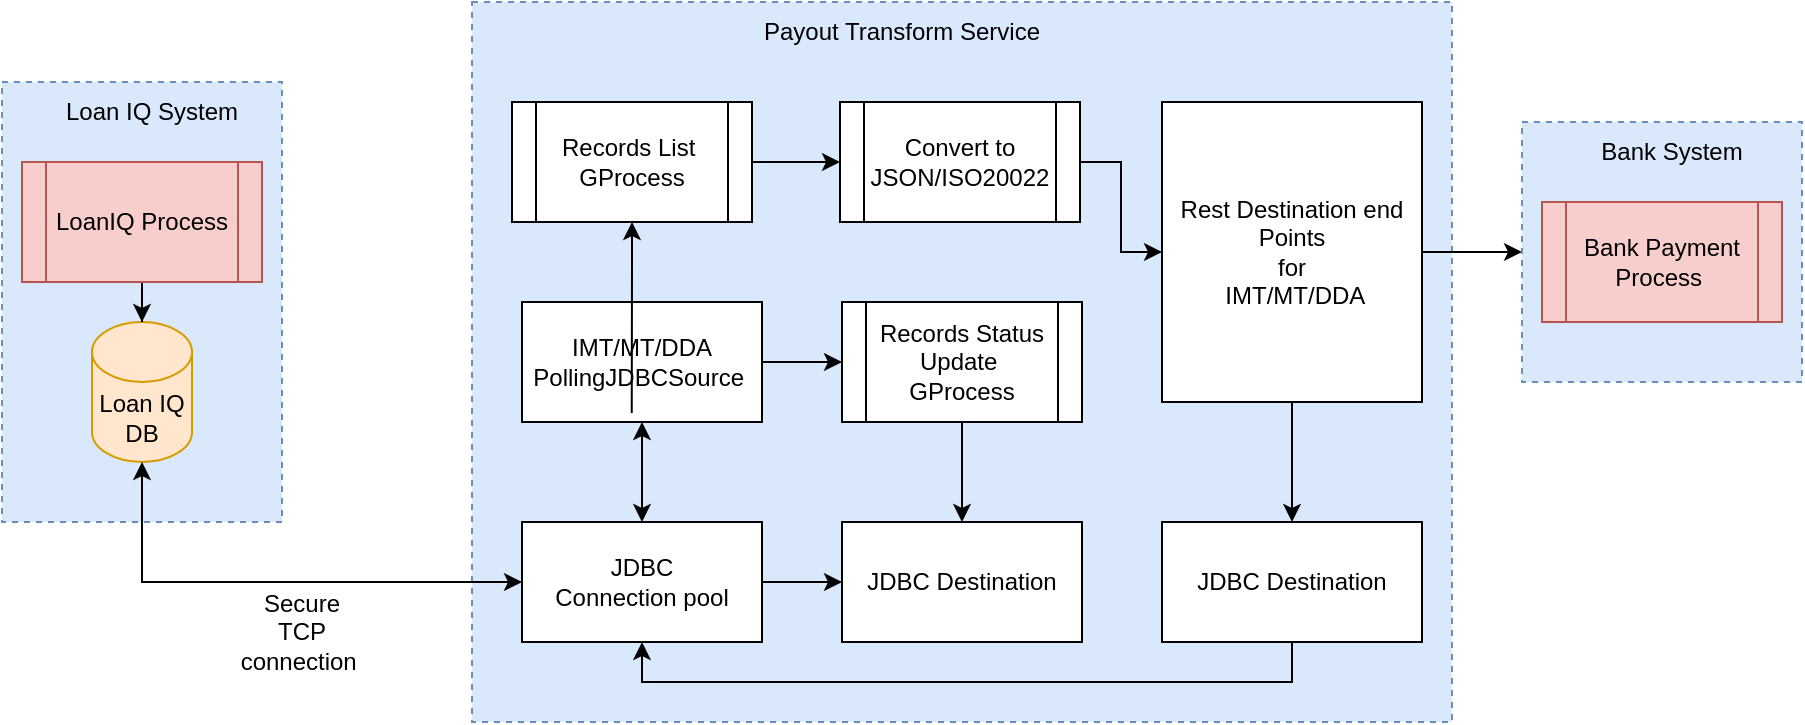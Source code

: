 <mxfile version="15.4.3" type="github">
  <diagram id="wsvOGzYLy5VYs7ZQQgK0" name="Page-1">
    <mxGraphModel dx="1038" dy="530" grid="1" gridSize="10" guides="1" tooltips="1" connect="1" arrows="1" fold="1" page="1" pageScale="1" pageWidth="850" pageHeight="1100" math="0" shadow="0">
      <root>
        <mxCell id="0" />
        <mxCell id="1" parent="0" />
        <mxCell id="7v1TWwcg-S9umD4_FSk9-1" value="" style="rounded=0;whiteSpace=wrap;html=1;dashed=1;fillColor=#dae8fc;strokeColor=#6c8ebf;" vertex="1" parent="1">
          <mxGeometry x="80" y="330" width="140" height="220" as="geometry" />
        </mxCell>
        <mxCell id="7v1TWwcg-S9umD4_FSk9-2" value="Loan IQ System" style="text;html=1;strokeColor=none;fillColor=none;align=center;verticalAlign=middle;whiteSpace=wrap;rounded=0;" vertex="1" parent="1">
          <mxGeometry x="110" y="330" width="90" height="30" as="geometry" />
        </mxCell>
        <mxCell id="7v1TWwcg-S9umD4_FSk9-3" value="Loan IQ DB" style="shape=cylinder3;whiteSpace=wrap;html=1;boundedLbl=1;backgroundOutline=1;size=15;fillColor=#ffe6cc;strokeColor=#d79b00;" vertex="1" parent="1">
          <mxGeometry x="125" y="450" width="50" height="70" as="geometry" />
        </mxCell>
        <mxCell id="7v1TWwcg-S9umD4_FSk9-5" style="edgeStyle=orthogonalEdgeStyle;rounded=0;orthogonalLoop=1;jettySize=auto;html=1;exitX=0.5;exitY=1;exitDx=0;exitDy=0;" edge="1" parent="1" source="7v1TWwcg-S9umD4_FSk9-4" target="7v1TWwcg-S9umD4_FSk9-3">
          <mxGeometry relative="1" as="geometry" />
        </mxCell>
        <mxCell id="7v1TWwcg-S9umD4_FSk9-4" value="LoanIQ Process" style="shape=process;whiteSpace=wrap;html=1;backgroundOutline=1;fillColor=#f8cecc;strokeColor=#b85450;" vertex="1" parent="1">
          <mxGeometry x="90" y="370" width="120" height="60" as="geometry" />
        </mxCell>
        <mxCell id="7v1TWwcg-S9umD4_FSk9-6" value="" style="rounded=0;whiteSpace=wrap;html=1;dashed=1;fillColor=#dae8fc;strokeColor=#6c8ebf;" vertex="1" parent="1">
          <mxGeometry x="315" y="290" width="490" height="360" as="geometry" />
        </mxCell>
        <mxCell id="7v1TWwcg-S9umD4_FSk9-7" value="Payout Transform Service" style="text;html=1;strokeColor=none;fillColor=none;align=center;verticalAlign=middle;whiteSpace=wrap;rounded=0;dashed=1;" vertex="1" parent="1">
          <mxGeometry x="420" y="290" width="220" height="30" as="geometry" />
        </mxCell>
        <mxCell id="7v1TWwcg-S9umD4_FSk9-9" style="edgeStyle=orthogonalEdgeStyle;rounded=0;orthogonalLoop=1;jettySize=auto;html=1;startArrow=classic;startFill=1;" edge="1" parent="1" source="7v1TWwcg-S9umD4_FSk9-8" target="7v1TWwcg-S9umD4_FSk9-3">
          <mxGeometry relative="1" as="geometry" />
        </mxCell>
        <mxCell id="7v1TWwcg-S9umD4_FSk9-42" style="edgeStyle=orthogonalEdgeStyle;rounded=0;orthogonalLoop=1;jettySize=auto;html=1;exitX=0.5;exitY=1;exitDx=0;exitDy=0;entryX=0.5;entryY=1;entryDx=0;entryDy=0;startArrow=classic;startFill=1;endArrow=none;endFill=0;" edge="1" parent="1" source="7v1TWwcg-S9umD4_FSk9-8" target="7v1TWwcg-S9umD4_FSk9-37">
          <mxGeometry relative="1" as="geometry" />
        </mxCell>
        <mxCell id="7v1TWwcg-S9umD4_FSk9-8" value="JDBC&lt;br&gt;Connection pool" style="rounded=0;whiteSpace=wrap;html=1;" vertex="1" parent="1">
          <mxGeometry x="340" y="550" width="120" height="60" as="geometry" />
        </mxCell>
        <mxCell id="7v1TWwcg-S9umD4_FSk9-10" value="Secure TCP connection&amp;nbsp;" style="text;html=1;strokeColor=none;fillColor=none;align=center;verticalAlign=middle;whiteSpace=wrap;rounded=0;" vertex="1" parent="1">
          <mxGeometry x="200" y="590" width="60" height="30" as="geometry" />
        </mxCell>
        <mxCell id="7v1TWwcg-S9umD4_FSk9-12" style="edgeStyle=orthogonalEdgeStyle;rounded=0;orthogonalLoop=1;jettySize=auto;html=1;entryX=0.5;entryY=0;entryDx=0;entryDy=0;startArrow=classic;startFill=1;" edge="1" parent="1" source="7v1TWwcg-S9umD4_FSk9-11" target="7v1TWwcg-S9umD4_FSk9-8">
          <mxGeometry relative="1" as="geometry" />
        </mxCell>
        <mxCell id="7v1TWwcg-S9umD4_FSk9-11" value="IMT/MT/DDA &lt;br&gt;PollingJDBCSource&amp;nbsp;" style="rounded=0;whiteSpace=wrap;html=1;" vertex="1" parent="1">
          <mxGeometry x="340" y="440" width="120" height="60" as="geometry" />
        </mxCell>
        <mxCell id="7v1TWwcg-S9umD4_FSk9-15" style="edgeStyle=orthogonalEdgeStyle;rounded=0;orthogonalLoop=1;jettySize=auto;html=1;entryX=0.163;entryY=0.571;entryDx=0;entryDy=0;entryPerimeter=0;startArrow=classic;startFill=1;endArrow=none;endFill=0;" edge="1" parent="1" source="7v1TWwcg-S9umD4_FSk9-14" target="7v1TWwcg-S9umD4_FSk9-6">
          <mxGeometry relative="1" as="geometry" />
        </mxCell>
        <mxCell id="7v1TWwcg-S9umD4_FSk9-14" value="Records List&amp;nbsp;&lt;br&gt;GProcess" style="shape=process;whiteSpace=wrap;html=1;backgroundOutline=1;" vertex="1" parent="1">
          <mxGeometry x="335" y="340" width="120" height="60" as="geometry" />
        </mxCell>
        <mxCell id="7v1TWwcg-S9umD4_FSk9-18" style="edgeStyle=orthogonalEdgeStyle;rounded=0;orthogonalLoop=1;jettySize=auto;html=1;exitX=0;exitY=0.5;exitDx=0;exitDy=0;entryX=1;entryY=0.5;entryDx=0;entryDy=0;startArrow=classic;startFill=1;endArrow=none;endFill=0;" edge="1" parent="1" source="7v1TWwcg-S9umD4_FSk9-16" target="7v1TWwcg-S9umD4_FSk9-11">
          <mxGeometry relative="1" as="geometry" />
        </mxCell>
        <mxCell id="7v1TWwcg-S9umD4_FSk9-16" value="Records Status Update&amp;nbsp;&lt;br&gt;GProcess" style="shape=process;whiteSpace=wrap;html=1;backgroundOutline=1;" vertex="1" parent="1">
          <mxGeometry x="500" y="440" width="120" height="60" as="geometry" />
        </mxCell>
        <mxCell id="7v1TWwcg-S9umD4_FSk9-23" style="edgeStyle=orthogonalEdgeStyle;rounded=0;orthogonalLoop=1;jettySize=auto;html=1;entryX=0.5;entryY=1;entryDx=0;entryDy=0;startArrow=classic;startFill=1;endArrow=none;endFill=0;" edge="1" parent="1" source="7v1TWwcg-S9umD4_FSk9-19" target="7v1TWwcg-S9umD4_FSk9-16">
          <mxGeometry relative="1" as="geometry" />
        </mxCell>
        <mxCell id="7v1TWwcg-S9umD4_FSk9-24" style="edgeStyle=orthogonalEdgeStyle;rounded=0;orthogonalLoop=1;jettySize=auto;html=1;entryX=1;entryY=0.5;entryDx=0;entryDy=0;startArrow=classic;startFill=1;endArrow=none;endFill=0;" edge="1" parent="1" source="7v1TWwcg-S9umD4_FSk9-19" target="7v1TWwcg-S9umD4_FSk9-8">
          <mxGeometry relative="1" as="geometry" />
        </mxCell>
        <mxCell id="7v1TWwcg-S9umD4_FSk9-19" value="JDBC Destination" style="rounded=0;whiteSpace=wrap;html=1;" vertex="1" parent="1">
          <mxGeometry x="500" y="550" width="120" height="60" as="geometry" />
        </mxCell>
        <mxCell id="7v1TWwcg-S9umD4_FSk9-27" style="edgeStyle=orthogonalEdgeStyle;rounded=0;orthogonalLoop=1;jettySize=auto;html=1;exitX=0;exitY=0.5;exitDx=0;exitDy=0;entryX=1;entryY=0.5;entryDx=0;entryDy=0;startArrow=classic;startFill=1;endArrow=none;endFill=0;" edge="1" parent="1" source="7v1TWwcg-S9umD4_FSk9-25" target="7v1TWwcg-S9umD4_FSk9-14">
          <mxGeometry relative="1" as="geometry" />
        </mxCell>
        <mxCell id="7v1TWwcg-S9umD4_FSk9-25" value="Convert to JSON/ISO20022" style="shape=process;whiteSpace=wrap;html=1;backgroundOutline=1;" vertex="1" parent="1">
          <mxGeometry x="499" y="340" width="120" height="60" as="geometry" />
        </mxCell>
        <mxCell id="7v1TWwcg-S9umD4_FSk9-34" style="edgeStyle=orthogonalEdgeStyle;rounded=0;orthogonalLoop=1;jettySize=auto;html=1;entryX=1;entryY=0.5;entryDx=0;entryDy=0;startArrow=classic;startFill=1;endArrow=none;endFill=0;" edge="1" parent="1" source="7v1TWwcg-S9umD4_FSk9-28" target="7v1TWwcg-S9umD4_FSk9-25">
          <mxGeometry relative="1" as="geometry" />
        </mxCell>
        <mxCell id="7v1TWwcg-S9umD4_FSk9-28" value="Rest Destination end Points &lt;br&gt;for&lt;br&gt;&amp;nbsp;IMT/MT/DDA" style="rounded=0;whiteSpace=wrap;html=1;" vertex="1" parent="1">
          <mxGeometry x="660" y="340" width="130" height="150" as="geometry" />
        </mxCell>
        <mxCell id="7v1TWwcg-S9umD4_FSk9-36" style="edgeStyle=orthogonalEdgeStyle;rounded=0;orthogonalLoop=1;jettySize=auto;html=1;exitX=0;exitY=0.5;exitDx=0;exitDy=0;entryX=1;entryY=0.5;entryDx=0;entryDy=0;startArrow=classic;startFill=1;endArrow=none;endFill=0;" edge="1" parent="1" source="7v1TWwcg-S9umD4_FSk9-29" target="7v1TWwcg-S9umD4_FSk9-28">
          <mxGeometry relative="1" as="geometry" />
        </mxCell>
        <mxCell id="7v1TWwcg-S9umD4_FSk9-29" value="" style="rounded=0;whiteSpace=wrap;html=1;dashed=1;fillColor=#dae8fc;strokeColor=#6c8ebf;" vertex="1" parent="1">
          <mxGeometry x="840" y="350" width="140" height="130" as="geometry" />
        </mxCell>
        <mxCell id="7v1TWwcg-S9umD4_FSk9-30" value="Bank System" style="text;html=1;strokeColor=none;fillColor=none;align=center;verticalAlign=middle;whiteSpace=wrap;rounded=0;" vertex="1" parent="1">
          <mxGeometry x="870" y="350" width="90" height="30" as="geometry" />
        </mxCell>
        <mxCell id="7v1TWwcg-S9umD4_FSk9-33" value="Bank Payment Process&amp;nbsp;" style="shape=process;whiteSpace=wrap;html=1;backgroundOutline=1;fillColor=#f8cecc;strokeColor=#b85450;" vertex="1" parent="1">
          <mxGeometry x="850" y="390" width="120" height="60" as="geometry" />
        </mxCell>
        <mxCell id="7v1TWwcg-S9umD4_FSk9-40" style="edgeStyle=orthogonalEdgeStyle;rounded=0;orthogonalLoop=1;jettySize=auto;html=1;exitX=0.5;exitY=0;exitDx=0;exitDy=0;entryX=0.5;entryY=1;entryDx=0;entryDy=0;startArrow=classic;startFill=1;endArrow=none;endFill=0;" edge="1" parent="1" source="7v1TWwcg-S9umD4_FSk9-37" target="7v1TWwcg-S9umD4_FSk9-28">
          <mxGeometry relative="1" as="geometry" />
        </mxCell>
        <mxCell id="7v1TWwcg-S9umD4_FSk9-37" value="JDBC Destination" style="rounded=0;whiteSpace=wrap;html=1;" vertex="1" parent="1">
          <mxGeometry x="660" y="550" width="130" height="60" as="geometry" />
        </mxCell>
      </root>
    </mxGraphModel>
  </diagram>
</mxfile>

